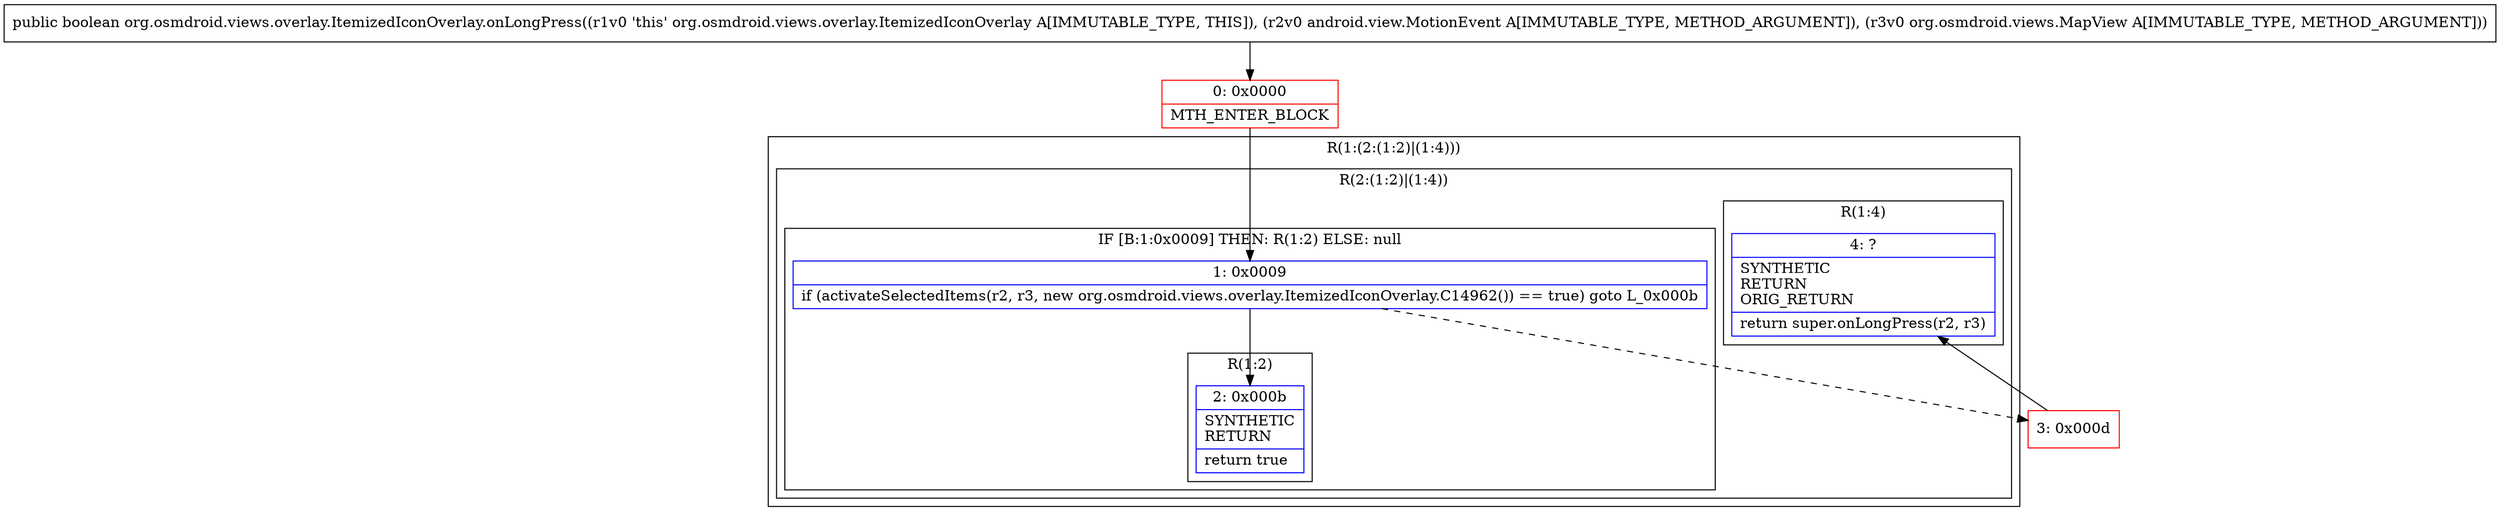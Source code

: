 digraph "CFG fororg.osmdroid.views.overlay.ItemizedIconOverlay.onLongPress(Landroid\/view\/MotionEvent;Lorg\/osmdroid\/views\/MapView;)Z" {
subgraph cluster_Region_308311202 {
label = "R(1:(2:(1:2)|(1:4)))";
node [shape=record,color=blue];
subgraph cluster_Region_375029055 {
label = "R(2:(1:2)|(1:4))";
node [shape=record,color=blue];
subgraph cluster_IfRegion_284326046 {
label = "IF [B:1:0x0009] THEN: R(1:2) ELSE: null";
node [shape=record,color=blue];
Node_1 [shape=record,label="{1\:\ 0x0009|if (activateSelectedItems(r2, r3, new org.osmdroid.views.overlay.ItemizedIconOverlay.C14962()) == true) goto L_0x000b\l}"];
subgraph cluster_Region_675458338 {
label = "R(1:2)";
node [shape=record,color=blue];
Node_2 [shape=record,label="{2\:\ 0x000b|SYNTHETIC\lRETURN\l|return true\l}"];
}
}
subgraph cluster_Region_966134252 {
label = "R(1:4)";
node [shape=record,color=blue];
Node_4 [shape=record,label="{4\:\ ?|SYNTHETIC\lRETURN\lORIG_RETURN\l|return super.onLongPress(r2, r3)\l}"];
}
}
}
Node_0 [shape=record,color=red,label="{0\:\ 0x0000|MTH_ENTER_BLOCK\l}"];
Node_3 [shape=record,color=red,label="{3\:\ 0x000d}"];
MethodNode[shape=record,label="{public boolean org.osmdroid.views.overlay.ItemizedIconOverlay.onLongPress((r1v0 'this' org.osmdroid.views.overlay.ItemizedIconOverlay A[IMMUTABLE_TYPE, THIS]), (r2v0 android.view.MotionEvent A[IMMUTABLE_TYPE, METHOD_ARGUMENT]), (r3v0 org.osmdroid.views.MapView A[IMMUTABLE_TYPE, METHOD_ARGUMENT])) }"];
MethodNode -> Node_0;
Node_1 -> Node_2;
Node_1 -> Node_3[style=dashed];
Node_0 -> Node_1;
Node_3 -> Node_4;
}


